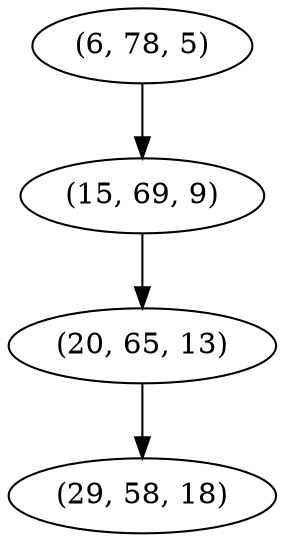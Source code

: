digraph tree {
    "(6, 78, 5)";
    "(15, 69, 9)";
    "(20, 65, 13)";
    "(29, 58, 18)";
    "(6, 78, 5)" -> "(15, 69, 9)";
    "(15, 69, 9)" -> "(20, 65, 13)";
    "(20, 65, 13)" -> "(29, 58, 18)";
}
